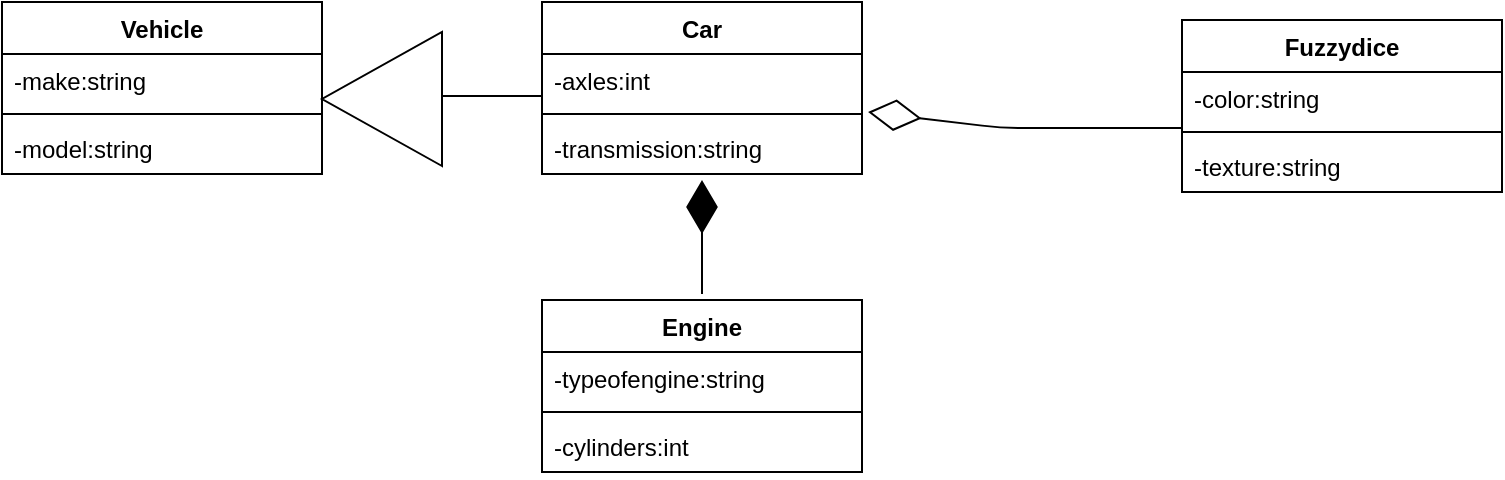 <mxfile version="10.6.0" type="github"><diagram id="BU34fh4j6FBNz_Hx5caA" name="Page-1"><mxGraphModel dx="941" dy="431" grid="1" gridSize="10" guides="1" tooltips="1" connect="1" arrows="1" fold="1" page="1" pageScale="1" pageWidth="850" pageHeight="1100" math="0" shadow="0"><root><mxCell id="0"/><mxCell id="1" parent="0"/><mxCell id="9IMMaZDsdLfmpOTC7GO6-3" value="Vehicle" style="swimlane;fontStyle=1;align=center;verticalAlign=top;childLayout=stackLayout;horizontal=1;startSize=26;horizontalStack=0;resizeParent=1;resizeParentMax=0;resizeLast=0;collapsible=1;marginBottom=0;" vertex="1" parent="1"><mxGeometry x="90" y="17" width="160" height="86" as="geometry"/></mxCell><mxCell id="9IMMaZDsdLfmpOTC7GO6-4" value="-make:string" style="text;strokeColor=none;fillColor=none;align=left;verticalAlign=top;spacingLeft=4;spacingRight=4;overflow=hidden;rotatable=0;points=[[0,0.5],[1,0.5]];portConstraint=eastwest;" vertex="1" parent="9IMMaZDsdLfmpOTC7GO6-3"><mxGeometry y="26" width="160" height="26" as="geometry"/></mxCell><mxCell id="9IMMaZDsdLfmpOTC7GO6-5" value="" style="line;strokeWidth=1;fillColor=none;align=left;verticalAlign=middle;spacingTop=-1;spacingLeft=3;spacingRight=3;rotatable=0;labelPosition=right;points=[];portConstraint=eastwest;" vertex="1" parent="9IMMaZDsdLfmpOTC7GO6-3"><mxGeometry y="52" width="160" height="8" as="geometry"/></mxCell><mxCell id="9IMMaZDsdLfmpOTC7GO6-6" value="-model:string" style="text;strokeColor=none;fillColor=none;align=left;verticalAlign=top;spacingLeft=4;spacingRight=4;overflow=hidden;rotatable=0;points=[[0,0.5],[1,0.5]];portConstraint=eastwest;" vertex="1" parent="9IMMaZDsdLfmpOTC7GO6-3"><mxGeometry y="60" width="160" height="26" as="geometry"/></mxCell><mxCell id="9IMMaZDsdLfmpOTC7GO6-7" value="Engine" style="swimlane;fontStyle=1;align=center;verticalAlign=top;childLayout=stackLayout;horizontal=1;startSize=26;horizontalStack=0;resizeParent=1;resizeParentMax=0;resizeLast=0;collapsible=1;marginBottom=0;" vertex="1" parent="1"><mxGeometry x="360" y="166" width="160" height="86" as="geometry"/></mxCell><mxCell id="9IMMaZDsdLfmpOTC7GO6-8" value="-typeofengine:string" style="text;strokeColor=none;fillColor=none;align=left;verticalAlign=top;spacingLeft=4;spacingRight=4;overflow=hidden;rotatable=0;points=[[0,0.5],[1,0.5]];portConstraint=eastwest;" vertex="1" parent="9IMMaZDsdLfmpOTC7GO6-7"><mxGeometry y="26" width="160" height="26" as="geometry"/></mxCell><mxCell id="9IMMaZDsdLfmpOTC7GO6-9" value="" style="line;strokeWidth=1;fillColor=none;align=left;verticalAlign=middle;spacingTop=-1;spacingLeft=3;spacingRight=3;rotatable=0;labelPosition=right;points=[];portConstraint=eastwest;" vertex="1" parent="9IMMaZDsdLfmpOTC7GO6-7"><mxGeometry y="52" width="160" height="8" as="geometry"/></mxCell><mxCell id="9IMMaZDsdLfmpOTC7GO6-10" value="-cylinders:int" style="text;strokeColor=none;fillColor=none;align=left;verticalAlign=top;spacingLeft=4;spacingRight=4;overflow=hidden;rotatable=0;points=[[0,0.5],[1,0.5]];portConstraint=eastwest;" vertex="1" parent="9IMMaZDsdLfmpOTC7GO6-7"><mxGeometry y="60" width="160" height="26" as="geometry"/></mxCell><mxCell id="9IMMaZDsdLfmpOTC7GO6-11" value="Car" style="swimlane;fontStyle=1;align=center;verticalAlign=top;childLayout=stackLayout;horizontal=1;startSize=26;horizontalStack=0;resizeParent=1;resizeParentMax=0;resizeLast=0;collapsible=1;marginBottom=0;" vertex="1" parent="1"><mxGeometry x="360" y="17" width="160" height="86" as="geometry"/></mxCell><mxCell id="9IMMaZDsdLfmpOTC7GO6-12" value="-axles:int" style="text;strokeColor=none;fillColor=none;align=left;verticalAlign=top;spacingLeft=4;spacingRight=4;overflow=hidden;rotatable=0;points=[[0,0.5],[1,0.5]];portConstraint=eastwest;" vertex="1" parent="9IMMaZDsdLfmpOTC7GO6-11"><mxGeometry y="26" width="160" height="26" as="geometry"/></mxCell><mxCell id="9IMMaZDsdLfmpOTC7GO6-13" value="" style="line;strokeWidth=1;fillColor=none;align=left;verticalAlign=middle;spacingTop=-1;spacingLeft=3;spacingRight=3;rotatable=0;labelPosition=right;points=[];portConstraint=eastwest;" vertex="1" parent="9IMMaZDsdLfmpOTC7GO6-11"><mxGeometry y="52" width="160" height="8" as="geometry"/></mxCell><mxCell id="9IMMaZDsdLfmpOTC7GO6-14" value="-transmission:string" style="text;strokeColor=none;fillColor=none;align=left;verticalAlign=top;spacingLeft=4;spacingRight=4;overflow=hidden;rotatable=0;points=[[0,0.5],[1,0.5]];portConstraint=eastwest;" vertex="1" parent="9IMMaZDsdLfmpOTC7GO6-11"><mxGeometry y="60" width="160" height="26" as="geometry"/></mxCell><mxCell id="9IMMaZDsdLfmpOTC7GO6-16" value="Fuzzydice" style="swimlane;fontStyle=1;align=center;verticalAlign=top;childLayout=stackLayout;horizontal=1;startSize=26;horizontalStack=0;resizeParent=1;resizeParentMax=0;resizeLast=0;collapsible=1;marginBottom=0;" vertex="1" parent="1"><mxGeometry x="680" y="26" width="160" height="86" as="geometry"/></mxCell><mxCell id="9IMMaZDsdLfmpOTC7GO6-17" value="-color:string" style="text;strokeColor=none;fillColor=none;align=left;verticalAlign=top;spacingLeft=4;spacingRight=4;overflow=hidden;rotatable=0;points=[[0,0.5],[1,0.5]];portConstraint=eastwest;" vertex="1" parent="9IMMaZDsdLfmpOTC7GO6-16"><mxGeometry y="26" width="160" height="26" as="geometry"/></mxCell><mxCell id="9IMMaZDsdLfmpOTC7GO6-18" value="" style="line;strokeWidth=1;fillColor=none;align=left;verticalAlign=middle;spacingTop=-1;spacingLeft=3;spacingRight=3;rotatable=0;labelPosition=right;points=[];portConstraint=eastwest;" vertex="1" parent="9IMMaZDsdLfmpOTC7GO6-16"><mxGeometry y="52" width="160" height="8" as="geometry"/></mxCell><mxCell id="9IMMaZDsdLfmpOTC7GO6-19" value="-texture:string" style="text;strokeColor=none;fillColor=none;align=left;verticalAlign=top;spacingLeft=4;spacingRight=4;overflow=hidden;rotatable=0;points=[[0,0.5],[1,0.5]];portConstraint=eastwest;" vertex="1" parent="9IMMaZDsdLfmpOTC7GO6-16"><mxGeometry y="60" width="160" height="26" as="geometry"/></mxCell><mxCell id="9IMMaZDsdLfmpOTC7GO6-23" value="" style="endArrow=diamondThin;endFill=1;endSize=24;html=1;" edge="1" parent="1"><mxGeometry width="160" relative="1" as="geometry"><mxPoint x="440" y="163" as="sourcePoint"/><mxPoint x="440" y="106" as="targetPoint"/><Array as="points"/></mxGeometry></mxCell><mxCell id="9IMMaZDsdLfmpOTC7GO6-33" value="" style="endArrow=diamondThin;endFill=0;endSize=24;html=1;entryX=1.019;entryY=1.115;entryDx=0;entryDy=0;entryPerimeter=0;exitX=0;exitY=0.25;exitDx=0;exitDy=0;exitPerimeter=0;" edge="1" parent="1" source="9IMMaZDsdLfmpOTC7GO6-18" target="9IMMaZDsdLfmpOTC7GO6-12"><mxGeometry width="160" relative="1" as="geometry"><mxPoint x="510" y="150" as="sourcePoint"/><mxPoint x="670" y="150" as="targetPoint"/><Array as="points"><mxPoint x="590" y="80"/></Array></mxGeometry></mxCell><mxCell id="9IMMaZDsdLfmpOTC7GO6-36" value="" style="line;strokeWidth=1;fillColor=none;align=left;verticalAlign=middle;spacingTop=-1;spacingLeft=3;spacingRight=3;rotatable=0;labelPosition=right;points=[];portConstraint=eastwest;" vertex="1" parent="1"><mxGeometry x="300" y="60" width="60" height="8" as="geometry"/></mxCell><mxCell id="9IMMaZDsdLfmpOTC7GO6-37" value="" style="triangle;whiteSpace=wrap;html=1;rotation=180;" vertex="1" parent="1"><mxGeometry x="250" y="32" width="60" height="67" as="geometry"/></mxCell></root></mxGraphModel></diagram></mxfile>